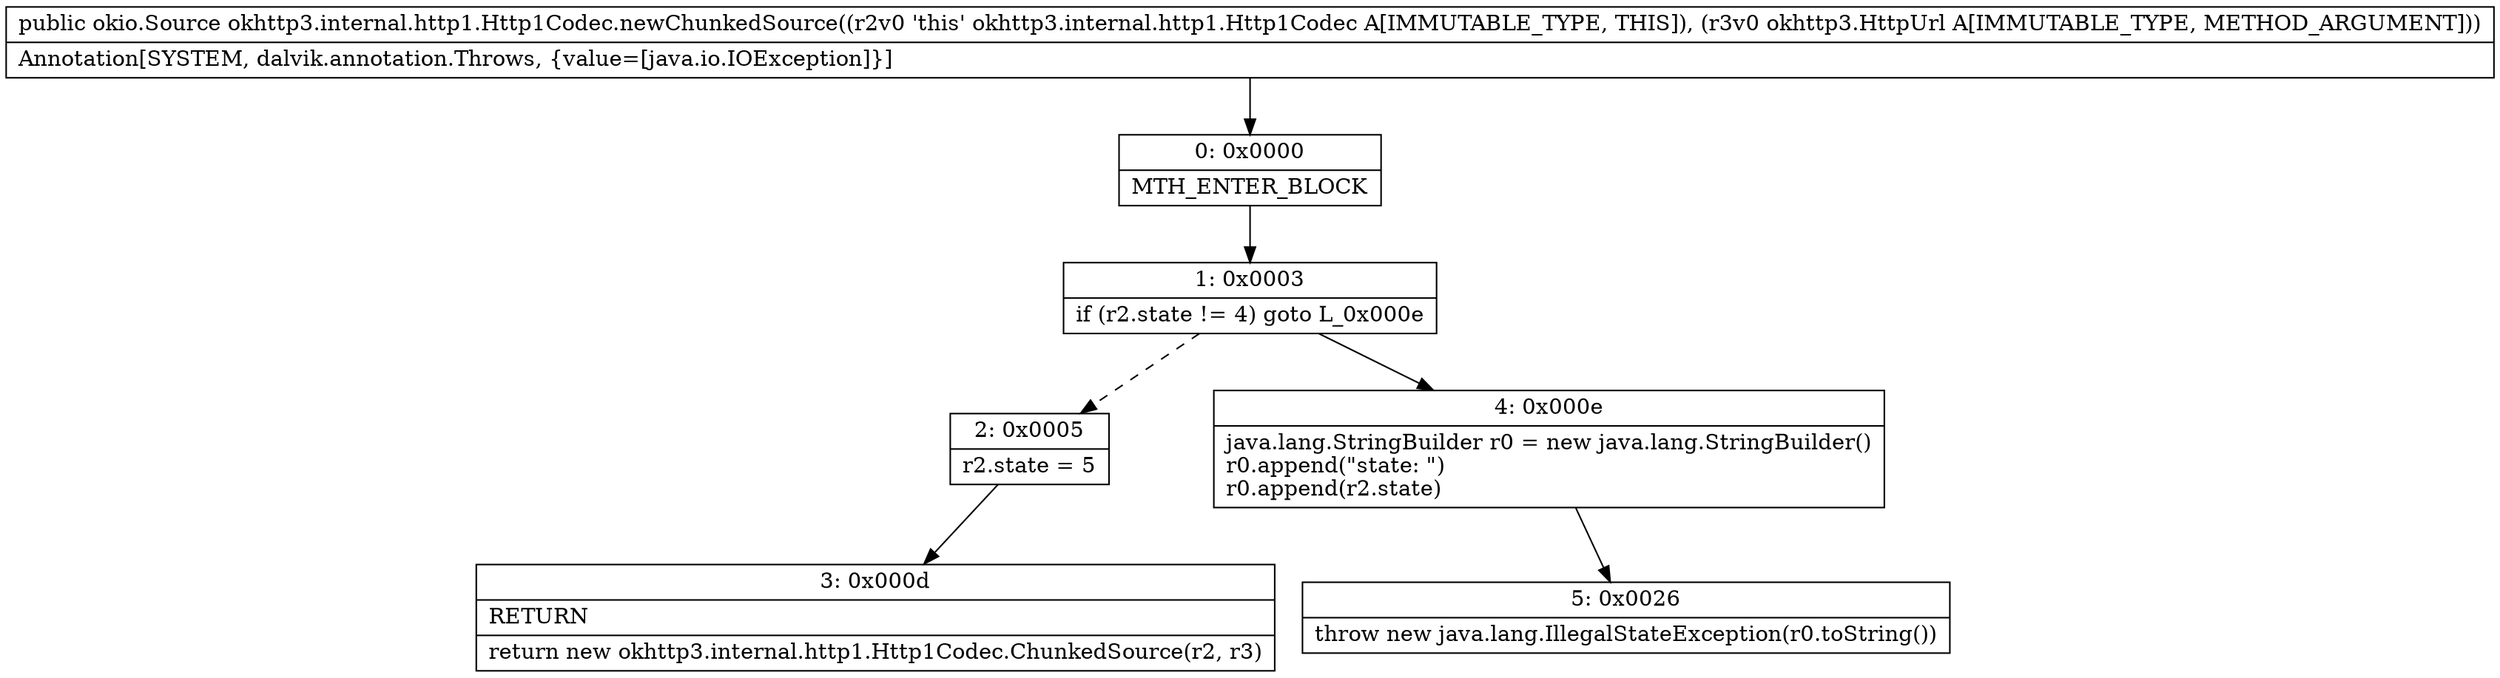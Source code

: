 digraph "CFG forokhttp3.internal.http1.Http1Codec.newChunkedSource(Lokhttp3\/HttpUrl;)Lokio\/Source;" {
Node_0 [shape=record,label="{0\:\ 0x0000|MTH_ENTER_BLOCK\l}"];
Node_1 [shape=record,label="{1\:\ 0x0003|if (r2.state != 4) goto L_0x000e\l}"];
Node_2 [shape=record,label="{2\:\ 0x0005|r2.state = 5\l}"];
Node_3 [shape=record,label="{3\:\ 0x000d|RETURN\l|return new okhttp3.internal.http1.Http1Codec.ChunkedSource(r2, r3)\l}"];
Node_4 [shape=record,label="{4\:\ 0x000e|java.lang.StringBuilder r0 = new java.lang.StringBuilder()\lr0.append(\"state: \")\lr0.append(r2.state)\l}"];
Node_5 [shape=record,label="{5\:\ 0x0026|throw new java.lang.IllegalStateException(r0.toString())\l}"];
MethodNode[shape=record,label="{public okio.Source okhttp3.internal.http1.Http1Codec.newChunkedSource((r2v0 'this' okhttp3.internal.http1.Http1Codec A[IMMUTABLE_TYPE, THIS]), (r3v0 okhttp3.HttpUrl A[IMMUTABLE_TYPE, METHOD_ARGUMENT]))  | Annotation[SYSTEM, dalvik.annotation.Throws, \{value=[java.io.IOException]\}]\l}"];
MethodNode -> Node_0;
Node_0 -> Node_1;
Node_1 -> Node_2[style=dashed];
Node_1 -> Node_4;
Node_2 -> Node_3;
Node_4 -> Node_5;
}

